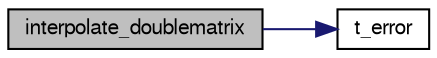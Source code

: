 digraph "interpolate_doublematrix"
{
  bgcolor="transparent";
  edge [fontname="FreeSans",fontsize="10",labelfontname="FreeSans",labelfontsize="10"];
  node [fontname="FreeSans",fontsize="10",shape=record];
  rankdir="LR";
  Node1 [label="interpolate_doublematrix",height=0.2,width=0.4,color="black", fillcolor="grey75", style="filled" fontcolor="black"];
  Node1 -> Node2 [color="midnightblue",fontsize="10",style="solid"];
  Node2 [label="t_error",height=0.2,width=0.4,color="black",URL="$error_8c.html#af79ef7c6656ef0f3d2786e2b09c1755f"];
}
